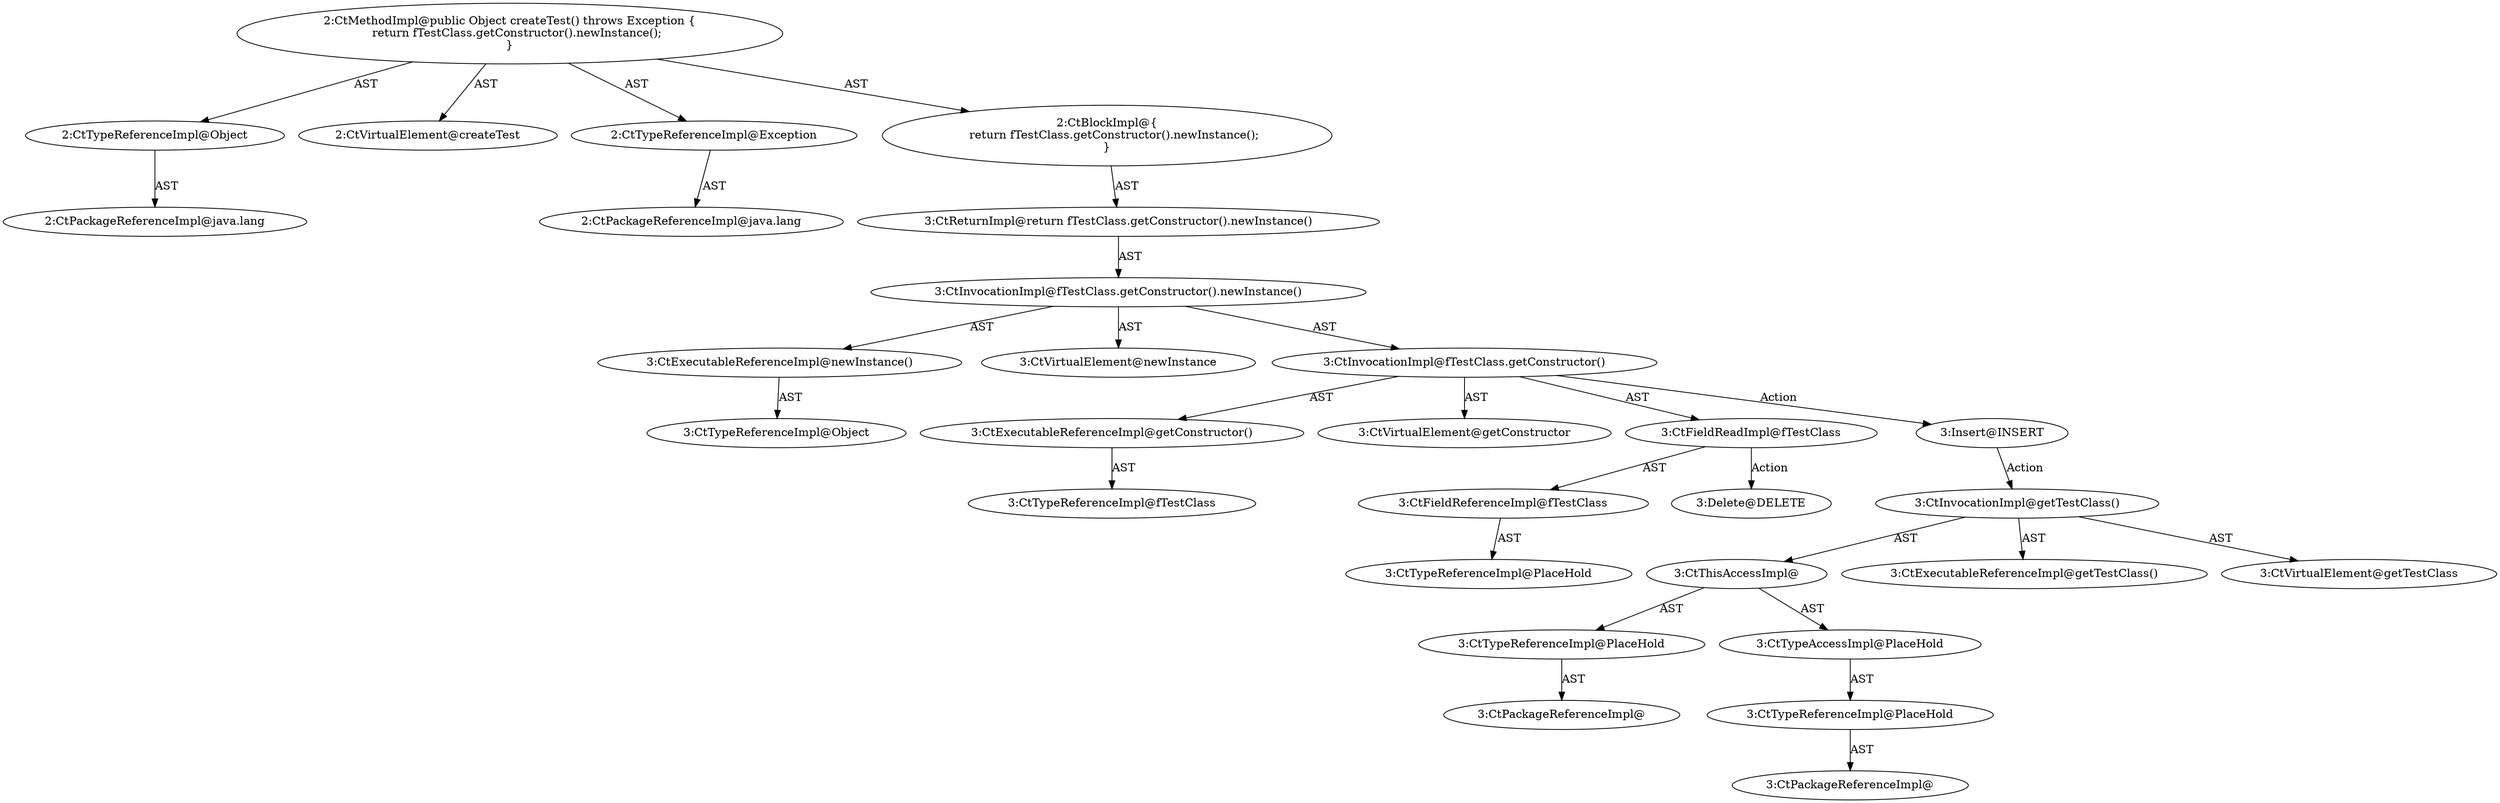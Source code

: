 digraph "createTest#?" {
0 [label="2:CtTypeReferenceImpl@Object" shape=ellipse]
1 [label="2:CtPackageReferenceImpl@java.lang" shape=ellipse]
2 [label="2:CtVirtualElement@createTest" shape=ellipse]
3 [label="2:CtTypeReferenceImpl@Exception" shape=ellipse]
4 [label="2:CtPackageReferenceImpl@java.lang" shape=ellipse]
5 [label="3:CtExecutableReferenceImpl@newInstance()" shape=ellipse]
6 [label="3:CtTypeReferenceImpl@Object" shape=ellipse]
7 [label="3:CtVirtualElement@newInstance" shape=ellipse]
8 [label="3:CtExecutableReferenceImpl@getConstructor()" shape=ellipse]
9 [label="3:CtTypeReferenceImpl@fTestClass" shape=ellipse]
10 [label="3:CtVirtualElement@getConstructor" shape=ellipse]
11 [label="3:CtFieldReferenceImpl@fTestClass" shape=ellipse]
12 [label="3:CtTypeReferenceImpl@PlaceHold" shape=ellipse]
13 [label="3:CtFieldReadImpl@fTestClass" shape=ellipse]
14 [label="3:CtInvocationImpl@fTestClass.getConstructor()" shape=ellipse]
15 [label="3:CtInvocationImpl@fTestClass.getConstructor().newInstance()" shape=ellipse]
16 [label="3:CtReturnImpl@return fTestClass.getConstructor().newInstance()" shape=ellipse]
17 [label="2:CtBlockImpl@\{
    return fTestClass.getConstructor().newInstance();
\}" shape=ellipse]
18 [label="2:CtMethodImpl@public Object createTest() throws Exception \{
    return fTestClass.getConstructor().newInstance();
\}" shape=ellipse]
19 [label="3:Delete@DELETE" shape=ellipse]
20 [label="3:Insert@INSERT" shape=ellipse]
21 [label="3:CtPackageReferenceImpl@" shape=ellipse]
22 [label="3:CtTypeReferenceImpl@PlaceHold" shape=ellipse]
23 [label="3:CtPackageReferenceImpl@" shape=ellipse]
24 [label="3:CtTypeReferenceImpl@PlaceHold" shape=ellipse]
25 [label="3:CtTypeAccessImpl@PlaceHold" shape=ellipse]
26 [label="3:CtThisAccessImpl@" shape=ellipse]
27 [label="3:CtExecutableReferenceImpl@getTestClass()" shape=ellipse]
28 [label="3:CtInvocationImpl@getTestClass()" shape=ellipse]
29 [label="3:CtVirtualElement@getTestClass" shape=ellipse]
0 -> 1 [label="AST"];
3 -> 4 [label="AST"];
5 -> 6 [label="AST"];
8 -> 9 [label="AST"];
11 -> 12 [label="AST"];
13 -> 11 [label="AST"];
13 -> 19 [label="Action"];
14 -> 10 [label="AST"];
14 -> 13 [label="AST"];
14 -> 8 [label="AST"];
14 -> 20 [label="Action"];
15 -> 7 [label="AST"];
15 -> 14 [label="AST"];
15 -> 5 [label="AST"];
16 -> 15 [label="AST"];
17 -> 16 [label="AST"];
18 -> 2 [label="AST"];
18 -> 0 [label="AST"];
18 -> 3 [label="AST"];
18 -> 17 [label="AST"];
20 -> 28 [label="Action"];
22 -> 21 [label="AST"];
24 -> 23 [label="AST"];
25 -> 24 [label="AST"];
26 -> 22 [label="AST"];
26 -> 25 [label="AST"];
28 -> 29 [label="AST"];
28 -> 26 [label="AST"];
28 -> 27 [label="AST"];
}